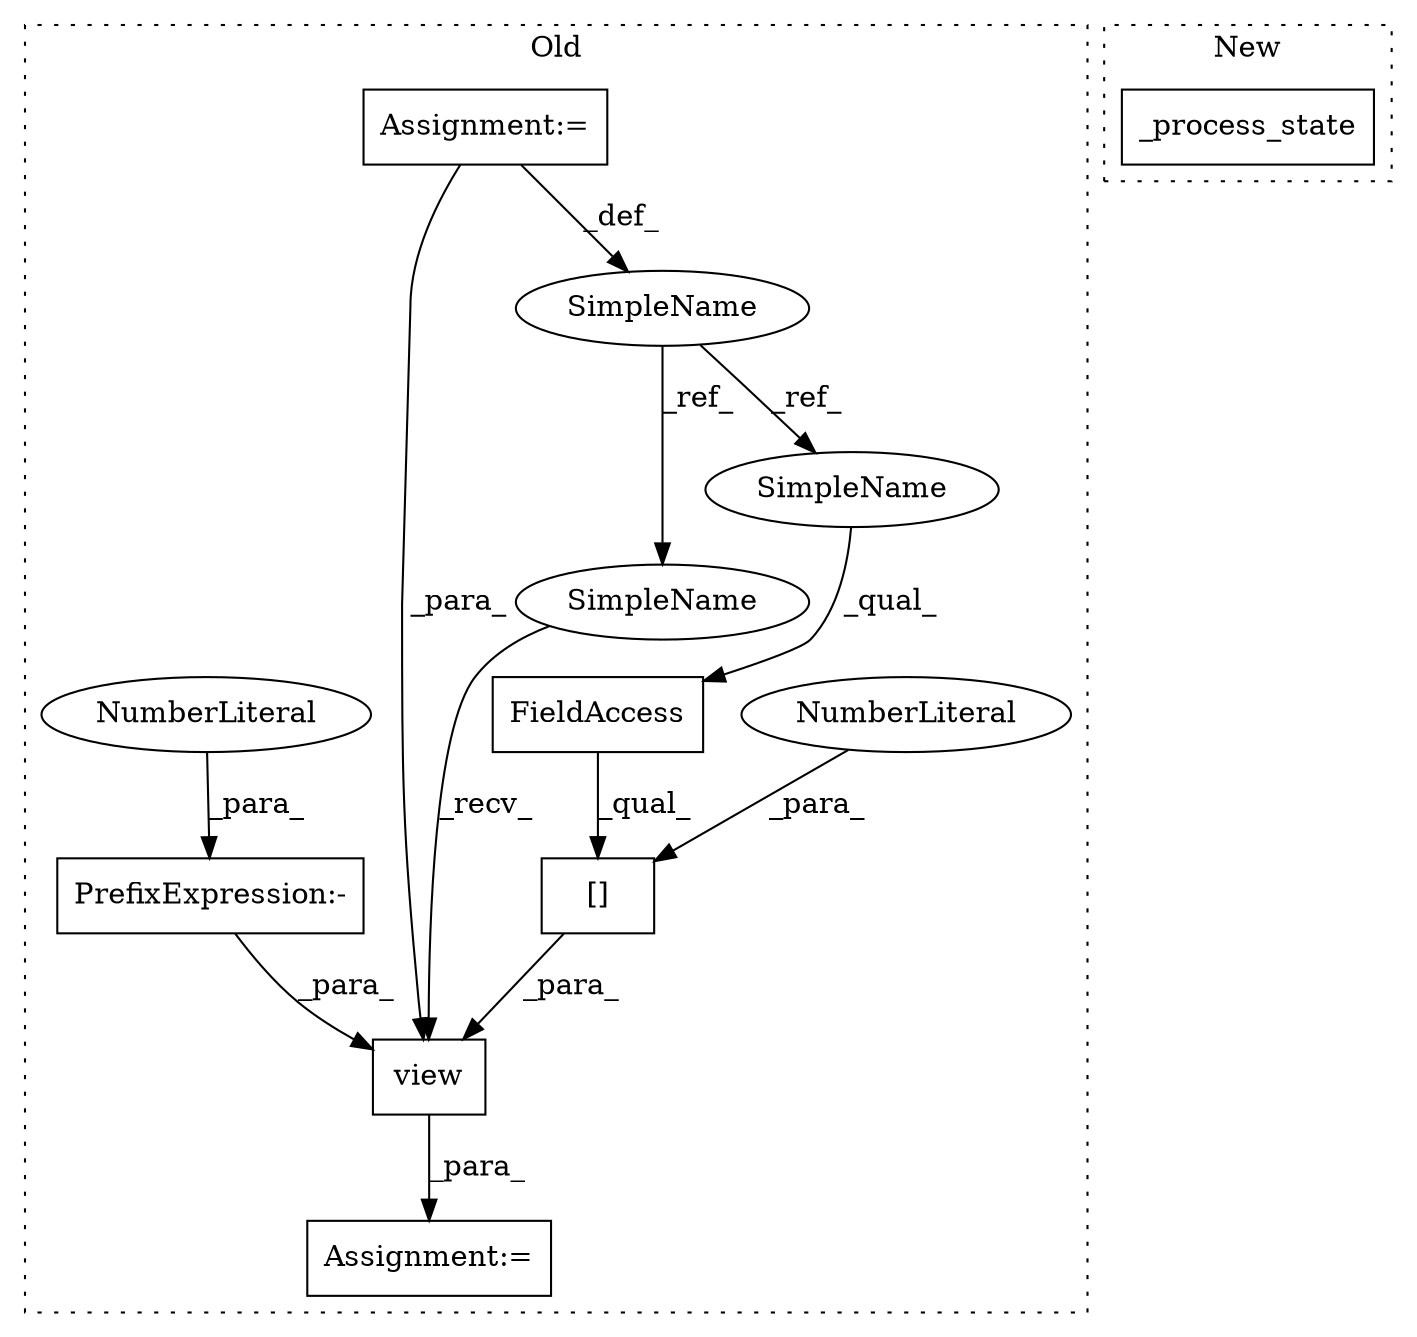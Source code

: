 digraph G {
subgraph cluster0 {
1 [label="[]" a="2" s="2839,2852" l="12,1" shape="box"];
3 [label="view" a="32" s="2834,2856" l="5,1" shape="box"];
4 [label="NumberLiteral" a="34" s="2851" l="1" shape="ellipse"];
5 [label="SimpleName" a="42" s="2810" l="5" shape="ellipse"];
6 [label="FieldAccess" a="22" s="2839" l="11" shape="box"];
7 [label="Assignment:=" a="7" s="2810" l="5" shape="box"];
8 [label="Assignment:=" a="7" s="2827" l="1" shape="box"];
9 [label="PrefixExpression:-" a="38" s="2854" l="1" shape="box"];
10 [label="NumberLiteral" a="34" s="2855" l="1" shape="ellipse"];
11 [label="SimpleName" a="42" s="2828" l="5" shape="ellipse"];
12 [label="SimpleName" a="42" s="2839" l="5" shape="ellipse"];
label = "Old";
style="dotted";
}
subgraph cluster1 {
2 [label="_process_state" a="32" s="4556,4597" l="15,1" shape="box"];
label = "New";
style="dotted";
}
1 -> 3 [label="_para_"];
3 -> 8 [label="_para_"];
4 -> 1 [label="_para_"];
5 -> 12 [label="_ref_"];
5 -> 11 [label="_ref_"];
6 -> 1 [label="_qual_"];
7 -> 3 [label="_para_"];
7 -> 5 [label="_def_"];
9 -> 3 [label="_para_"];
10 -> 9 [label="_para_"];
11 -> 3 [label="_recv_"];
12 -> 6 [label="_qual_"];
}
